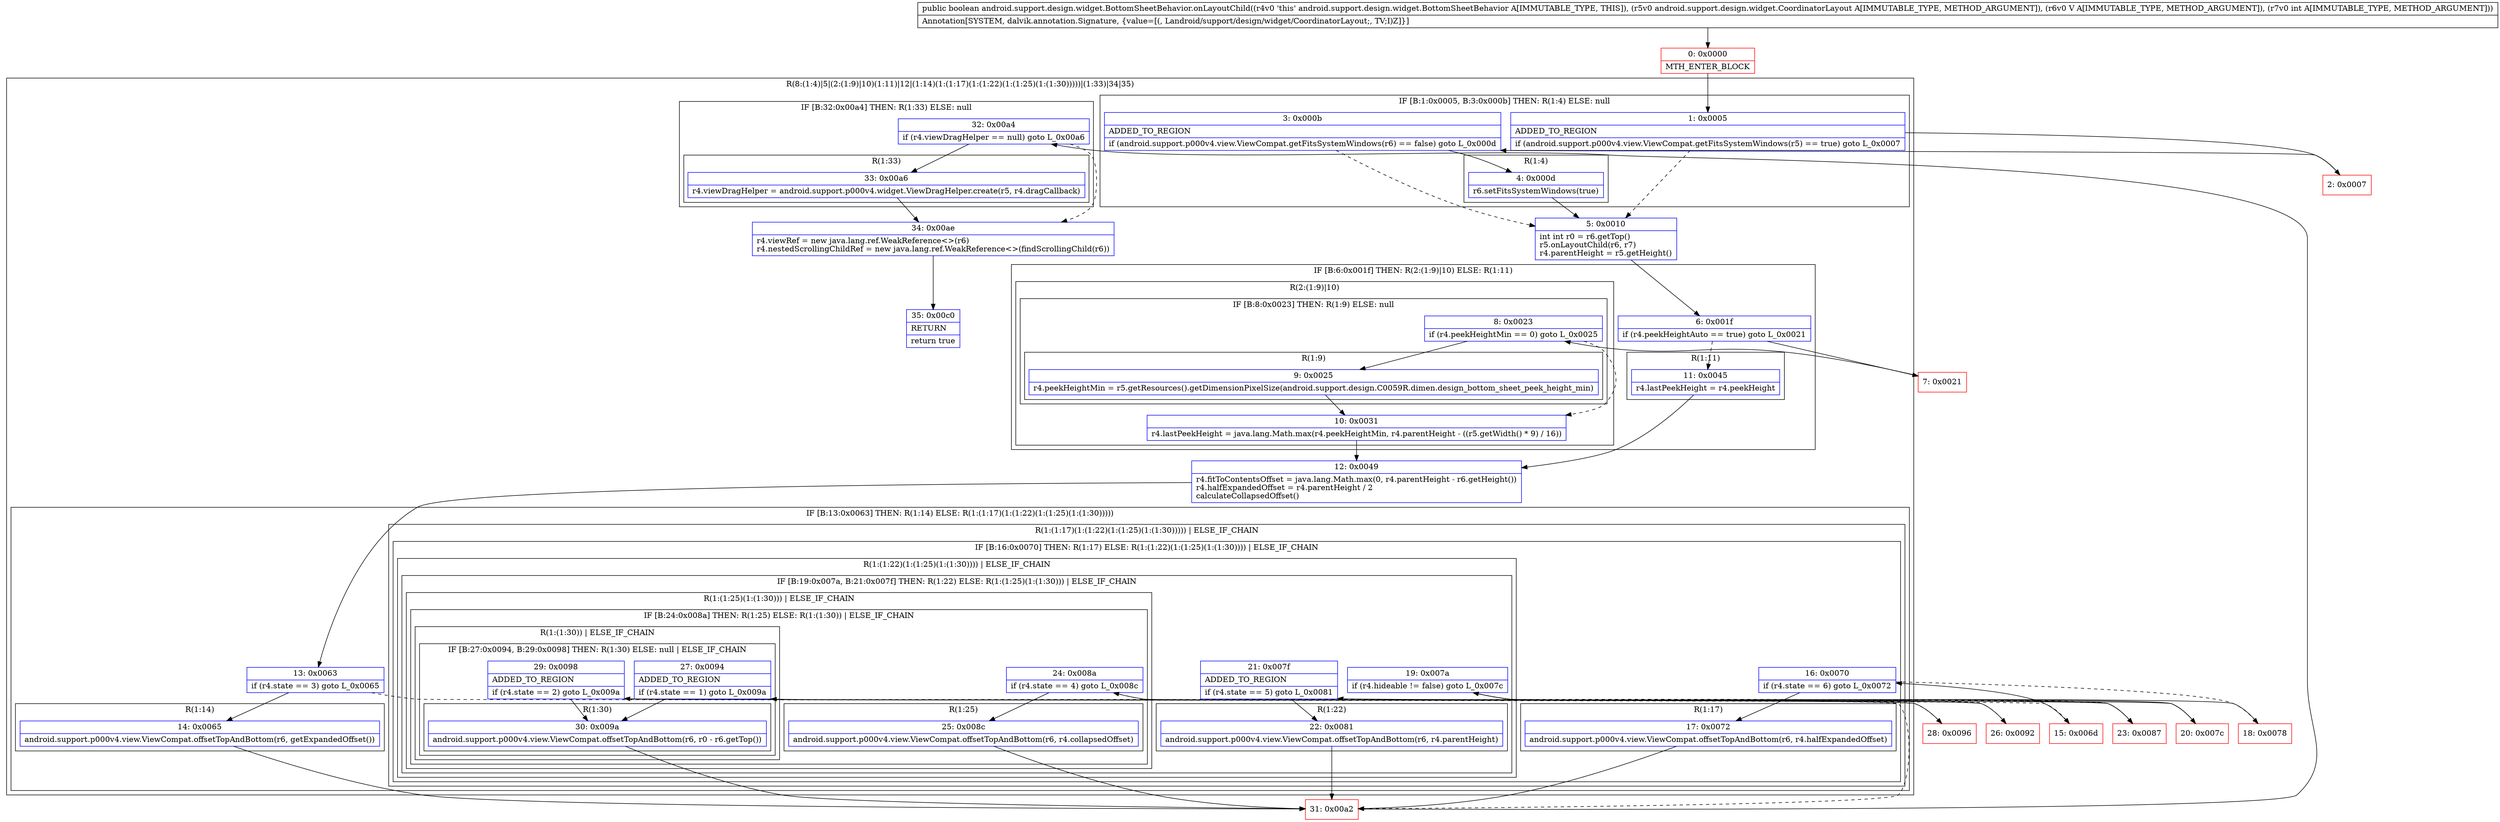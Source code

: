 digraph "CFG forandroid.support.design.widget.BottomSheetBehavior.onLayoutChild(Landroid\/support\/design\/widget\/CoordinatorLayout;Landroid\/view\/View;I)Z" {
subgraph cluster_Region_1651562132 {
label = "R(8:(1:4)|5|(2:(1:9)|10)(1:11)|12|(1:14)(1:(1:17)(1:(1:22)(1:(1:25)(1:(1:30)))))|(1:33)|34|35)";
node [shape=record,color=blue];
subgraph cluster_IfRegion_1954131208 {
label = "IF [B:1:0x0005, B:3:0x000b] THEN: R(1:4) ELSE: null";
node [shape=record,color=blue];
Node_1 [shape=record,label="{1\:\ 0x0005|ADDED_TO_REGION\l|if (android.support.p000v4.view.ViewCompat.getFitsSystemWindows(r5) == true) goto L_0x0007\l}"];
Node_3 [shape=record,label="{3\:\ 0x000b|ADDED_TO_REGION\l|if (android.support.p000v4.view.ViewCompat.getFitsSystemWindows(r6) == false) goto L_0x000d\l}"];
subgraph cluster_Region_1256551458 {
label = "R(1:4)";
node [shape=record,color=blue];
Node_4 [shape=record,label="{4\:\ 0x000d|r6.setFitsSystemWindows(true)\l}"];
}
}
Node_5 [shape=record,label="{5\:\ 0x0010|int int r0 = r6.getTop()\lr5.onLayoutChild(r6, r7)\lr4.parentHeight = r5.getHeight()\l}"];
subgraph cluster_IfRegion_107961661 {
label = "IF [B:6:0x001f] THEN: R(2:(1:9)|10) ELSE: R(1:11)";
node [shape=record,color=blue];
Node_6 [shape=record,label="{6\:\ 0x001f|if (r4.peekHeightAuto == true) goto L_0x0021\l}"];
subgraph cluster_Region_1894693155 {
label = "R(2:(1:9)|10)";
node [shape=record,color=blue];
subgraph cluster_IfRegion_1237736411 {
label = "IF [B:8:0x0023] THEN: R(1:9) ELSE: null";
node [shape=record,color=blue];
Node_8 [shape=record,label="{8\:\ 0x0023|if (r4.peekHeightMin == 0) goto L_0x0025\l}"];
subgraph cluster_Region_685990565 {
label = "R(1:9)";
node [shape=record,color=blue];
Node_9 [shape=record,label="{9\:\ 0x0025|r4.peekHeightMin = r5.getResources().getDimensionPixelSize(android.support.design.C0059R.dimen.design_bottom_sheet_peek_height_min)\l}"];
}
}
Node_10 [shape=record,label="{10\:\ 0x0031|r4.lastPeekHeight = java.lang.Math.max(r4.peekHeightMin, r4.parentHeight \- ((r5.getWidth() * 9) \/ 16))\l}"];
}
subgraph cluster_Region_1419330609 {
label = "R(1:11)";
node [shape=record,color=blue];
Node_11 [shape=record,label="{11\:\ 0x0045|r4.lastPeekHeight = r4.peekHeight\l}"];
}
}
Node_12 [shape=record,label="{12\:\ 0x0049|r4.fitToContentsOffset = java.lang.Math.max(0, r4.parentHeight \- r6.getHeight())\lr4.halfExpandedOffset = r4.parentHeight \/ 2\lcalculateCollapsedOffset()\l}"];
subgraph cluster_IfRegion_1362872352 {
label = "IF [B:13:0x0063] THEN: R(1:14) ELSE: R(1:(1:17)(1:(1:22)(1:(1:25)(1:(1:30)))))";
node [shape=record,color=blue];
Node_13 [shape=record,label="{13\:\ 0x0063|if (r4.state == 3) goto L_0x0065\l}"];
subgraph cluster_Region_718817631 {
label = "R(1:14)";
node [shape=record,color=blue];
Node_14 [shape=record,label="{14\:\ 0x0065|android.support.p000v4.view.ViewCompat.offsetTopAndBottom(r6, getExpandedOffset())\l}"];
}
subgraph cluster_Region_429781227 {
label = "R(1:(1:17)(1:(1:22)(1:(1:25)(1:(1:30))))) | ELSE_IF_CHAIN\l";
node [shape=record,color=blue];
subgraph cluster_IfRegion_129734437 {
label = "IF [B:16:0x0070] THEN: R(1:17) ELSE: R(1:(1:22)(1:(1:25)(1:(1:30)))) | ELSE_IF_CHAIN\l";
node [shape=record,color=blue];
Node_16 [shape=record,label="{16\:\ 0x0070|if (r4.state == 6) goto L_0x0072\l}"];
subgraph cluster_Region_147727674 {
label = "R(1:17)";
node [shape=record,color=blue];
Node_17 [shape=record,label="{17\:\ 0x0072|android.support.p000v4.view.ViewCompat.offsetTopAndBottom(r6, r4.halfExpandedOffset)\l}"];
}
subgraph cluster_Region_1622411213 {
label = "R(1:(1:22)(1:(1:25)(1:(1:30)))) | ELSE_IF_CHAIN\l";
node [shape=record,color=blue];
subgraph cluster_IfRegion_383297944 {
label = "IF [B:19:0x007a, B:21:0x007f] THEN: R(1:22) ELSE: R(1:(1:25)(1:(1:30))) | ELSE_IF_CHAIN\l";
node [shape=record,color=blue];
Node_19 [shape=record,label="{19\:\ 0x007a|if (r4.hideable != false) goto L_0x007c\l}"];
Node_21 [shape=record,label="{21\:\ 0x007f|ADDED_TO_REGION\l|if (r4.state == 5) goto L_0x0081\l}"];
subgraph cluster_Region_1291912921 {
label = "R(1:22)";
node [shape=record,color=blue];
Node_22 [shape=record,label="{22\:\ 0x0081|android.support.p000v4.view.ViewCompat.offsetTopAndBottom(r6, r4.parentHeight)\l}"];
}
subgraph cluster_Region_882843062 {
label = "R(1:(1:25)(1:(1:30))) | ELSE_IF_CHAIN\l";
node [shape=record,color=blue];
subgraph cluster_IfRegion_1951792775 {
label = "IF [B:24:0x008a] THEN: R(1:25) ELSE: R(1:(1:30)) | ELSE_IF_CHAIN\l";
node [shape=record,color=blue];
Node_24 [shape=record,label="{24\:\ 0x008a|if (r4.state == 4) goto L_0x008c\l}"];
subgraph cluster_Region_663883260 {
label = "R(1:25)";
node [shape=record,color=blue];
Node_25 [shape=record,label="{25\:\ 0x008c|android.support.p000v4.view.ViewCompat.offsetTopAndBottom(r6, r4.collapsedOffset)\l}"];
}
subgraph cluster_Region_1658908697 {
label = "R(1:(1:30)) | ELSE_IF_CHAIN\l";
node [shape=record,color=blue];
subgraph cluster_IfRegion_777921374 {
label = "IF [B:27:0x0094, B:29:0x0098] THEN: R(1:30) ELSE: null | ELSE_IF_CHAIN\l";
node [shape=record,color=blue];
Node_27 [shape=record,label="{27\:\ 0x0094|ADDED_TO_REGION\l|if (r4.state == 1) goto L_0x009a\l}"];
Node_29 [shape=record,label="{29\:\ 0x0098|ADDED_TO_REGION\l|if (r4.state == 2) goto L_0x009a\l}"];
subgraph cluster_Region_2038400188 {
label = "R(1:30)";
node [shape=record,color=blue];
Node_30 [shape=record,label="{30\:\ 0x009a|android.support.p000v4.view.ViewCompat.offsetTopAndBottom(r6, r0 \- r6.getTop())\l}"];
}
}
}
}
}
}
}
}
}
}
subgraph cluster_IfRegion_1965314516 {
label = "IF [B:32:0x00a4] THEN: R(1:33) ELSE: null";
node [shape=record,color=blue];
Node_32 [shape=record,label="{32\:\ 0x00a4|if (r4.viewDragHelper == null) goto L_0x00a6\l}"];
subgraph cluster_Region_1114525537 {
label = "R(1:33)";
node [shape=record,color=blue];
Node_33 [shape=record,label="{33\:\ 0x00a6|r4.viewDragHelper = android.support.p000v4.widget.ViewDragHelper.create(r5, r4.dragCallback)\l}"];
}
}
Node_34 [shape=record,label="{34\:\ 0x00ae|r4.viewRef = new java.lang.ref.WeakReference\<\>(r6)\lr4.nestedScrollingChildRef = new java.lang.ref.WeakReference\<\>(findScrollingChild(r6))\l}"];
Node_35 [shape=record,label="{35\:\ 0x00c0|RETURN\l|return true\l}"];
}
Node_0 [shape=record,color=red,label="{0\:\ 0x0000|MTH_ENTER_BLOCK\l}"];
Node_2 [shape=record,color=red,label="{2\:\ 0x0007}"];
Node_7 [shape=record,color=red,label="{7\:\ 0x0021}"];
Node_15 [shape=record,color=red,label="{15\:\ 0x006d}"];
Node_18 [shape=record,color=red,label="{18\:\ 0x0078}"];
Node_20 [shape=record,color=red,label="{20\:\ 0x007c}"];
Node_23 [shape=record,color=red,label="{23\:\ 0x0087}"];
Node_26 [shape=record,color=red,label="{26\:\ 0x0092}"];
Node_28 [shape=record,color=red,label="{28\:\ 0x0096}"];
Node_31 [shape=record,color=red,label="{31\:\ 0x00a2}"];
MethodNode[shape=record,label="{public boolean android.support.design.widget.BottomSheetBehavior.onLayoutChild((r4v0 'this' android.support.design.widget.BottomSheetBehavior A[IMMUTABLE_TYPE, THIS]), (r5v0 android.support.design.widget.CoordinatorLayout A[IMMUTABLE_TYPE, METHOD_ARGUMENT]), (r6v0 V A[IMMUTABLE_TYPE, METHOD_ARGUMENT]), (r7v0 int A[IMMUTABLE_TYPE, METHOD_ARGUMENT]))  | Annotation[SYSTEM, dalvik.annotation.Signature, \{value=[(, Landroid\/support\/design\/widget\/CoordinatorLayout;, TV;I)Z]\}]\l}"];
MethodNode -> Node_0;
Node_1 -> Node_2;
Node_1 -> Node_5[style=dashed];
Node_3 -> Node_4;
Node_3 -> Node_5[style=dashed];
Node_4 -> Node_5;
Node_5 -> Node_6;
Node_6 -> Node_7;
Node_6 -> Node_11[style=dashed];
Node_8 -> Node_9;
Node_8 -> Node_10[style=dashed];
Node_9 -> Node_10;
Node_10 -> Node_12;
Node_11 -> Node_12;
Node_12 -> Node_13;
Node_13 -> Node_14;
Node_13 -> Node_15[style=dashed];
Node_14 -> Node_31;
Node_16 -> Node_17;
Node_16 -> Node_18[style=dashed];
Node_17 -> Node_31;
Node_19 -> Node_20;
Node_19 -> Node_23[style=dashed];
Node_21 -> Node_22;
Node_21 -> Node_23[style=dashed];
Node_22 -> Node_31;
Node_24 -> Node_25;
Node_24 -> Node_26[style=dashed];
Node_25 -> Node_31;
Node_27 -> Node_28[style=dashed];
Node_27 -> Node_30;
Node_29 -> Node_30;
Node_29 -> Node_31[style=dashed];
Node_30 -> Node_31;
Node_32 -> Node_33;
Node_32 -> Node_34[style=dashed];
Node_33 -> Node_34;
Node_34 -> Node_35;
Node_0 -> Node_1;
Node_2 -> Node_3;
Node_7 -> Node_8;
Node_15 -> Node_16;
Node_18 -> Node_19;
Node_20 -> Node_21;
Node_23 -> Node_24;
Node_26 -> Node_27;
Node_28 -> Node_29;
Node_31 -> Node_32;
}

